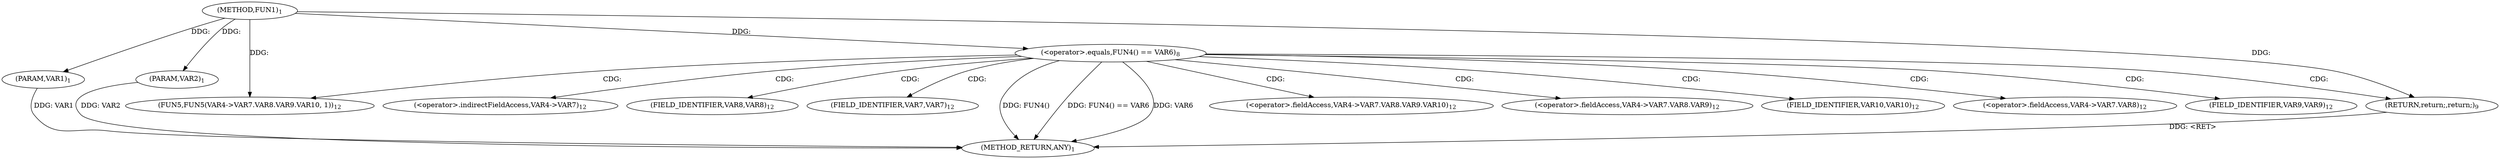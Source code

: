 digraph "FUN1" {  
"8" [label = <(METHOD,FUN1)<SUB>1</SUB>> ]
"29" [label = <(METHOD_RETURN,ANY)<SUB>1</SUB>> ]
"9" [label = <(PARAM,VAR1)<SUB>1</SUB>> ]
"10" [label = <(PARAM,VAR2)<SUB>1</SUB>> ]
"18" [label = <(FUN5,FUN5(VAR4-&gt;VAR7.VAR8.VAR9.VAR10, 1))<SUB>12</SUB>> ]
"13" [label = <(&lt;operator&gt;.equals,FUN4() == VAR6)<SUB>8</SUB>> ]
"17" [label = <(RETURN,return;,return;)<SUB>9</SUB>> ]
"19" [label = <(&lt;operator&gt;.fieldAccess,VAR4-&gt;VAR7.VAR8.VAR9.VAR10)<SUB>12</SUB>> ]
"20" [label = <(&lt;operator&gt;.fieldAccess,VAR4-&gt;VAR7.VAR8.VAR9)<SUB>12</SUB>> ]
"27" [label = <(FIELD_IDENTIFIER,VAR10,VAR10)<SUB>12</SUB>> ]
"21" [label = <(&lt;operator&gt;.fieldAccess,VAR4-&gt;VAR7.VAR8)<SUB>12</SUB>> ]
"26" [label = <(FIELD_IDENTIFIER,VAR9,VAR9)<SUB>12</SUB>> ]
"22" [label = <(&lt;operator&gt;.indirectFieldAccess,VAR4-&gt;VAR7)<SUB>12</SUB>> ]
"25" [label = <(FIELD_IDENTIFIER,VAR8,VAR8)<SUB>12</SUB>> ]
"24" [label = <(FIELD_IDENTIFIER,VAR7,VAR7)<SUB>12</SUB>> ]
  "17" -> "29"  [ label = "DDG: &lt;RET&gt;"] 
  "9" -> "29"  [ label = "DDG: VAR1"] 
  "10" -> "29"  [ label = "DDG: VAR2"] 
  "13" -> "29"  [ label = "DDG: FUN4()"] 
  "13" -> "29"  [ label = "DDG: FUN4() == VAR6"] 
  "13" -> "29"  [ label = "DDG: VAR6"] 
  "8" -> "9"  [ label = "DDG: "] 
  "8" -> "10"  [ label = "DDG: "] 
  "8" -> "18"  [ label = "DDG: "] 
  "8" -> "13"  [ label = "DDG: "] 
  "8" -> "17"  [ label = "DDG: "] 
  "13" -> "24"  [ label = "CDG: "] 
  "13" -> "17"  [ label = "CDG: "] 
  "13" -> "21"  [ label = "CDG: "] 
  "13" -> "18"  [ label = "CDG: "] 
  "13" -> "26"  [ label = "CDG: "] 
  "13" -> "19"  [ label = "CDG: "] 
  "13" -> "20"  [ label = "CDG: "] 
  "13" -> "25"  [ label = "CDG: "] 
  "13" -> "22"  [ label = "CDG: "] 
  "13" -> "27"  [ label = "CDG: "] 
}
